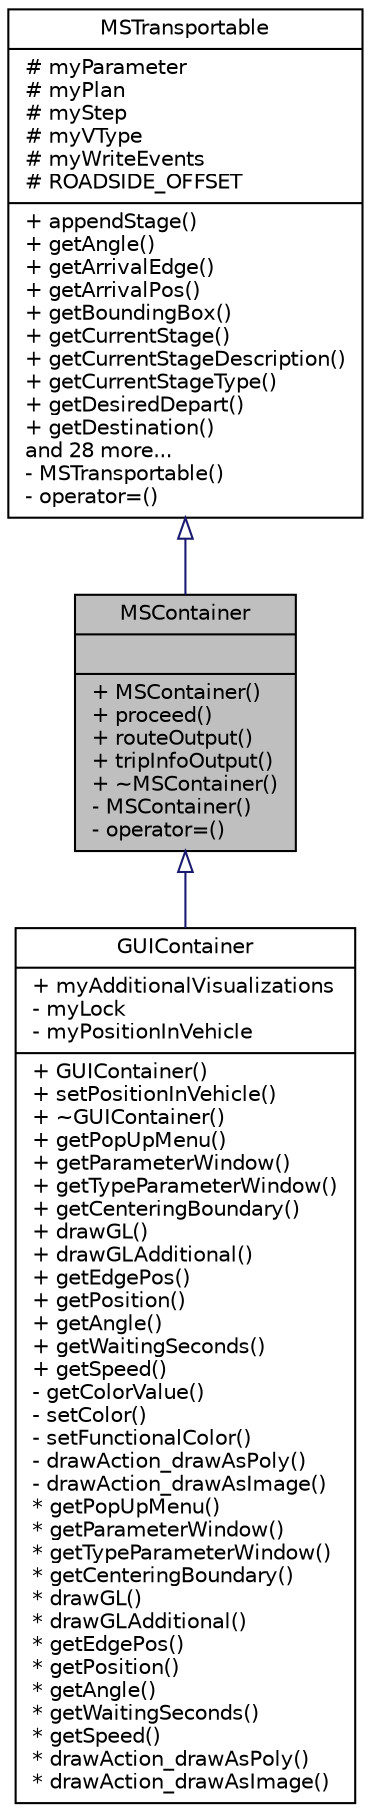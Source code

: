 digraph "MSContainer"
{
  edge [fontname="Helvetica",fontsize="10",labelfontname="Helvetica",labelfontsize="10"];
  node [fontname="Helvetica",fontsize="10",shape=record];
  Node0 [label="{MSContainer\n||+ MSContainer()\l+ proceed()\l+ routeOutput()\l+ tripInfoOutput()\l+ ~MSContainer()\l- MSContainer()\l- operator=()\l}",height=0.2,width=0.4,color="black", fillcolor="grey75", style="filled", fontcolor="black"];
  Node1 -> Node0 [dir="back",color="midnightblue",fontsize="10",style="solid",arrowtail="onormal",fontname="Helvetica"];
  Node1 [label="{MSTransportable\n|# myParameter\l# myPlan\l# myStep\l# myVType\l# myWriteEvents\l# ROADSIDE_OFFSET\l|+ appendStage()\l+ getAngle()\l+ getArrivalEdge()\l+ getArrivalPos()\l+ getBoundingBox()\l+ getCurrentStage()\l+ getCurrentStageDescription()\l+ getCurrentStageType()\l+ getDesiredDepart()\l+ getDestination()\land 28 more...\l- MSTransportable()\l- operator=()\l}",height=0.2,width=0.4,color="black", fillcolor="white", style="filled",URL="$d8/d53/class_m_s_transportable.html"];
  Node0 -> Node2 [dir="back",color="midnightblue",fontsize="10",style="solid",arrowtail="onormal",fontname="Helvetica"];
  Node2 [label="{GUIContainer\n|+ myAdditionalVisualizations\l- myLock\l- myPositionInVehicle\l|+ GUIContainer()\l+ setPositionInVehicle()\l+ ~GUIContainer()\l+ getPopUpMenu()\l+ getParameterWindow()\l+ getTypeParameterWindow()\l+ getCenteringBoundary()\l+ drawGL()\l+ drawGLAdditional()\l+ getEdgePos()\l+ getPosition()\l+ getAngle()\l+ getWaitingSeconds()\l+ getSpeed()\l- getColorValue()\l- setColor()\l- setFunctionalColor()\l- drawAction_drawAsPoly()\l- drawAction_drawAsImage()\l* getPopUpMenu()\l* getParameterWindow()\l* getTypeParameterWindow()\l* getCenteringBoundary()\l* drawGL()\l* drawGLAdditional()\l* getEdgePos()\l* getPosition()\l* getAngle()\l* getWaitingSeconds()\l* getSpeed()\l* drawAction_drawAsPoly()\l* drawAction_drawAsImage()\l}",height=0.2,width=0.4,color="black", fillcolor="white", style="filled",URL="$d0/d61/class_g_u_i_container.html"];
}
